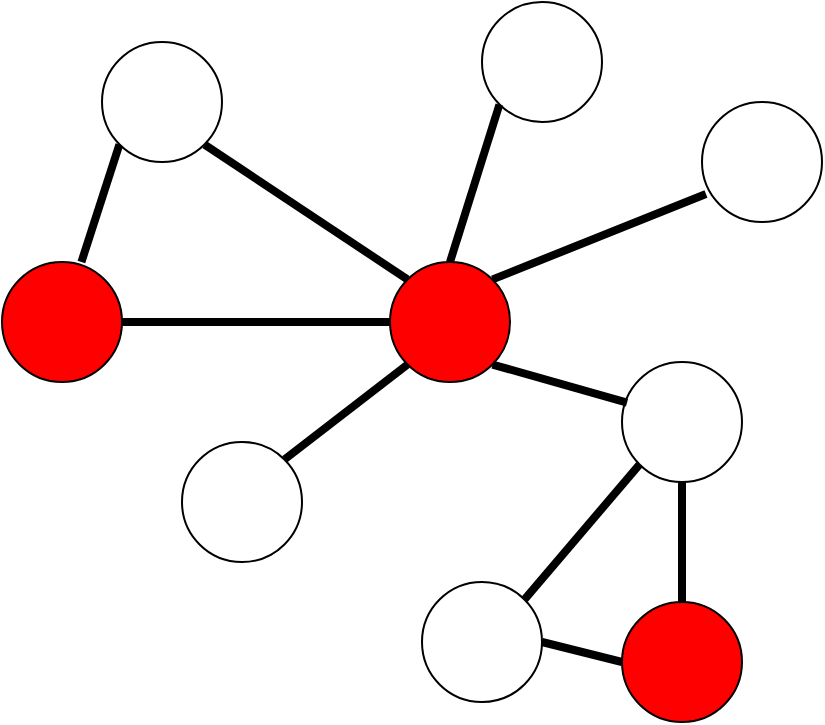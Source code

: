 <mxfile version="26.2.15" pages="3">
  <diagram name="第 1 页" id="RlByKAGP8MKcs0QE_Kdp">
    <mxGraphModel dx="1151" dy="712" grid="0" gridSize="10" guides="1" tooltips="1" connect="1" arrows="1" fold="1" page="1" pageScale="1" pageWidth="827" pageHeight="1169" math="0" shadow="0">
      <root>
        <mxCell id="0" />
        <mxCell id="1" parent="0" />
        <mxCell id="R8jiZ7DCDE4Kby83pJ52-1" value="" style="verticalLabelPosition=bottom;verticalAlign=top;html=1;shape=mxgraph.flowchart.on-page_reference;fillColor=#FF0000;" vertex="1" parent="1">
          <mxGeometry x="354" y="280" width="60" height="60" as="geometry" />
        </mxCell>
        <mxCell id="R8jiZ7DCDE4Kby83pJ52-20" style="rounded=0;orthogonalLoop=1;jettySize=auto;html=1;exitX=0.5;exitY=1;exitDx=0;exitDy=0;exitPerimeter=0;strokeWidth=4;endArrow=none;startFill=0;" edge="1" parent="1" source="R8jiZ7DCDE4Kby83pJ52-2" target="R8jiZ7DCDE4Kby83pJ52-17">
          <mxGeometry relative="1" as="geometry" />
        </mxCell>
        <mxCell id="R8jiZ7DCDE4Kby83pJ52-2" value="" style="verticalLabelPosition=bottom;verticalAlign=top;html=1;shape=mxgraph.flowchart.on-page_reference;" vertex="1" parent="1">
          <mxGeometry x="470" y="330" width="60" height="60" as="geometry" />
        </mxCell>
        <mxCell id="R8jiZ7DCDE4Kby83pJ52-3" value="" style="verticalLabelPosition=bottom;verticalAlign=top;html=1;shape=mxgraph.flowchart.on-page_reference;" vertex="1" parent="1">
          <mxGeometry x="250" y="370" width="60" height="60" as="geometry" />
        </mxCell>
        <mxCell id="R8jiZ7DCDE4Kby83pJ52-4" value="" style="verticalLabelPosition=bottom;verticalAlign=top;html=1;shape=mxgraph.flowchart.on-page_reference;" vertex="1" parent="1">
          <mxGeometry x="400" y="150" width="60" height="60" as="geometry" />
        </mxCell>
        <mxCell id="R8jiZ7DCDE4Kby83pJ52-15" style="rounded=0;orthogonalLoop=1;jettySize=auto;html=1;exitX=0.145;exitY=0.855;exitDx=0;exitDy=0;exitPerimeter=0;endArrow=none;startFill=0;strokeWidth=4;" edge="1" parent="1" source="R8jiZ7DCDE4Kby83pJ52-5" target="R8jiZ7DCDE4Kby83pJ52-7">
          <mxGeometry relative="1" as="geometry" />
        </mxCell>
        <mxCell id="R8jiZ7DCDE4Kby83pJ52-5" value="" style="verticalLabelPosition=bottom;verticalAlign=top;html=1;shape=mxgraph.flowchart.on-page_reference;" vertex="1" parent="1">
          <mxGeometry x="210" y="170" width="60" height="60" as="geometry" />
        </mxCell>
        <mxCell id="R8jiZ7DCDE4Kby83pJ52-7" value="" style="verticalLabelPosition=bottom;verticalAlign=top;html=1;shape=mxgraph.flowchart.on-page_reference;fillColor=#FF0000;" vertex="1" parent="1">
          <mxGeometry x="160" y="280" width="60" height="60" as="geometry" />
        </mxCell>
        <mxCell id="R8jiZ7DCDE4Kby83pJ52-8" value="" style="verticalLabelPosition=bottom;verticalAlign=top;html=1;shape=mxgraph.flowchart.on-page_reference;" vertex="1" parent="1">
          <mxGeometry x="510" y="200" width="60" height="60" as="geometry" />
        </mxCell>
        <mxCell id="R8jiZ7DCDE4Kby83pJ52-9" style="edgeStyle=orthogonalEdgeStyle;rounded=1;orthogonalLoop=1;jettySize=auto;html=1;exitX=1;exitY=0.5;exitDx=0;exitDy=0;exitPerimeter=0;entryX=0;entryY=0.5;entryDx=0;entryDy=0;entryPerimeter=0;endArrow=none;startFill=0;curved=0;strokeWidth=4;" edge="1" parent="1" source="R8jiZ7DCDE4Kby83pJ52-7" target="R8jiZ7DCDE4Kby83pJ52-1">
          <mxGeometry relative="1" as="geometry" />
        </mxCell>
        <mxCell id="R8jiZ7DCDE4Kby83pJ52-10" style="rounded=0;orthogonalLoop=1;jettySize=auto;html=1;exitX=0.855;exitY=0.145;exitDx=0;exitDy=0;exitPerimeter=0;entryX=0.033;entryY=0.767;entryDx=0;entryDy=0;entryPerimeter=0;strokeWidth=4;endArrow=none;startFill=0;" edge="1" parent="1" source="R8jiZ7DCDE4Kby83pJ52-1" target="R8jiZ7DCDE4Kby83pJ52-8">
          <mxGeometry relative="1" as="geometry" />
        </mxCell>
        <mxCell id="R8jiZ7DCDE4Kby83pJ52-11" style="rounded=0;orthogonalLoop=1;jettySize=auto;html=1;exitX=0.145;exitY=0.855;exitDx=0;exitDy=0;exitPerimeter=0;entryX=0.5;entryY=0;entryDx=0;entryDy=0;entryPerimeter=0;strokeWidth=4;endArrow=none;startFill=0;" edge="1" parent="1" source="R8jiZ7DCDE4Kby83pJ52-4" target="R8jiZ7DCDE4Kby83pJ52-1">
          <mxGeometry relative="1" as="geometry" />
        </mxCell>
        <mxCell id="R8jiZ7DCDE4Kby83pJ52-12" style="rounded=0;orthogonalLoop=1;jettySize=auto;html=1;exitX=0.855;exitY=0.145;exitDx=0;exitDy=0;exitPerimeter=0;entryX=0.145;entryY=0.855;entryDx=0;entryDy=0;entryPerimeter=0;strokeWidth=4;endArrow=none;startFill=0;" edge="1" parent="1" source="R8jiZ7DCDE4Kby83pJ52-3" target="R8jiZ7DCDE4Kby83pJ52-1">
          <mxGeometry relative="1" as="geometry" />
        </mxCell>
        <mxCell id="R8jiZ7DCDE4Kby83pJ52-13" style="rounded=0;orthogonalLoop=1;jettySize=auto;html=1;exitX=0.855;exitY=0.855;exitDx=0;exitDy=0;exitPerimeter=0;entryX=0.145;entryY=0.145;entryDx=0;entryDy=0;entryPerimeter=0;endArrow=none;startFill=0;strokeWidth=4;" edge="1" parent="1" source="R8jiZ7DCDE4Kby83pJ52-5" target="R8jiZ7DCDE4Kby83pJ52-1">
          <mxGeometry relative="1" as="geometry" />
        </mxCell>
        <mxCell id="R8jiZ7DCDE4Kby83pJ52-14" style="rounded=0;orthogonalLoop=1;jettySize=auto;html=1;exitX=0.855;exitY=0.855;exitDx=0;exitDy=0;exitPerimeter=0;entryX=0.042;entryY=0.339;entryDx=0;entryDy=0;entryPerimeter=0;endArrow=none;startFill=0;strokeWidth=4;" edge="1" parent="1" source="R8jiZ7DCDE4Kby83pJ52-1" target="R8jiZ7DCDE4Kby83pJ52-2">
          <mxGeometry relative="1" as="geometry" />
        </mxCell>
        <mxCell id="R8jiZ7DCDE4Kby83pJ52-16" value="" style="verticalLabelPosition=bottom;verticalAlign=top;html=1;shape=mxgraph.flowchart.on-page_reference;" vertex="1" parent="1">
          <mxGeometry x="370" y="440" width="60" height="60" as="geometry" />
        </mxCell>
        <mxCell id="R8jiZ7DCDE4Kby83pJ52-17" value="" style="verticalLabelPosition=bottom;verticalAlign=top;html=1;shape=mxgraph.flowchart.on-page_reference;fillColor=#FF0000;" vertex="1" parent="1">
          <mxGeometry x="470" y="450" width="60" height="60" as="geometry" />
        </mxCell>
        <mxCell id="R8jiZ7DCDE4Kby83pJ52-19" style="rounded=0;orthogonalLoop=1;jettySize=auto;html=1;exitX=1;exitY=0.5;exitDx=0;exitDy=0;exitPerimeter=0;entryX=0;entryY=0.5;entryDx=0;entryDy=0;entryPerimeter=0;endArrow=none;startFill=0;strokeWidth=4;" edge="1" parent="1" source="R8jiZ7DCDE4Kby83pJ52-16" target="R8jiZ7DCDE4Kby83pJ52-17">
          <mxGeometry relative="1" as="geometry" />
        </mxCell>
        <mxCell id="R8jiZ7DCDE4Kby83pJ52-21" style="rounded=0;orthogonalLoop=1;jettySize=auto;html=1;exitX=0.145;exitY=0.855;exitDx=0;exitDy=0;exitPerimeter=0;strokeWidth=4;endArrow=none;startFill=0;entryX=0.855;entryY=0.145;entryDx=0;entryDy=0;entryPerimeter=0;" edge="1" parent="1" source="R8jiZ7DCDE4Kby83pJ52-2" target="R8jiZ7DCDE4Kby83pJ52-16">
          <mxGeometry relative="1" as="geometry">
            <mxPoint x="430" y="440" as="targetPoint" />
          </mxGeometry>
        </mxCell>
      </root>
    </mxGraphModel>
  </diagram>
  <diagram id="_FKu4vJQReEDTQMHy0_d" name="第 2 页">
    <mxGraphModel dx="1374" dy="1008" grid="0" gridSize="10" guides="1" tooltips="1" connect="1" arrows="1" fold="1" page="0" pageScale="1" pageWidth="827" pageHeight="1169" math="0" shadow="0">
      <root>
        <mxCell id="0" />
        <mxCell id="1" parent="0" />
        <mxCell id="6bw9pDhxNZ4NDRlC-_Vf-54" value="" style="shape=table;startSize=0;container=1;collapsible=0;childLayout=tableLayout;fillColor=#f8cecc;strokeColor=#000000;" parent="1" vertex="1">
          <mxGeometry x="-138" y="-49" width="50" height="293" as="geometry" />
        </mxCell>
        <mxCell id="6bw9pDhxNZ4NDRlC-_Vf-55" value="" style="shape=tableRow;horizontal=0;startSize=0;swimlaneHead=0;swimlaneBody=0;strokeColor=inherit;top=0;left=0;bottom=0;right=0;collapsible=0;dropTarget=0;fillColor=none;points=[[0,0.5],[1,0.5]];portConstraint=eastwest;" parent="6bw9pDhxNZ4NDRlC-_Vf-54" vertex="1">
          <mxGeometry width="50" height="58" as="geometry" />
        </mxCell>
        <mxCell id="6bw9pDhxNZ4NDRlC-_Vf-56" value="" style="shape=partialRectangle;html=1;whiteSpace=wrap;connectable=0;strokeColor=inherit;overflow=hidden;fillColor=none;top=0;left=0;bottom=0;right=0;pointerEvents=1;" parent="6bw9pDhxNZ4NDRlC-_Vf-55" vertex="1">
          <mxGeometry width="50" height="58" as="geometry">
            <mxRectangle width="50" height="58" as="alternateBounds" />
          </mxGeometry>
        </mxCell>
        <mxCell id="6bw9pDhxNZ4NDRlC-_Vf-57" value="" style="shape=tableRow;horizontal=0;startSize=0;swimlaneHead=0;swimlaneBody=0;strokeColor=inherit;top=0;left=0;bottom=0;right=0;collapsible=0;dropTarget=0;fillColor=none;points=[[0,0.5],[1,0.5]];portConstraint=eastwest;" parent="6bw9pDhxNZ4NDRlC-_Vf-54" vertex="1">
          <mxGeometry y="58" width="50" height="59" as="geometry" />
        </mxCell>
        <mxCell id="6bw9pDhxNZ4NDRlC-_Vf-58" value="" style="shape=partialRectangle;html=1;whiteSpace=wrap;connectable=0;overflow=hidden;top=0;left=0;bottom=0;right=0;pointerEvents=1;" parent="6bw9pDhxNZ4NDRlC-_Vf-57" vertex="1">
          <mxGeometry width="50" height="59" as="geometry">
            <mxRectangle width="50" height="59" as="alternateBounds" />
          </mxGeometry>
        </mxCell>
        <mxCell id="6bw9pDhxNZ4NDRlC-_Vf-59" value="" style="shape=tableRow;horizontal=0;startSize=0;swimlaneHead=0;swimlaneBody=0;strokeColor=inherit;top=0;left=0;bottom=0;right=0;collapsible=0;dropTarget=0;fillColor=none;points=[[0,0.5],[1,0.5]];portConstraint=eastwest;" parent="6bw9pDhxNZ4NDRlC-_Vf-54" vertex="1">
          <mxGeometry y="117" width="50" height="59" as="geometry" />
        </mxCell>
        <mxCell id="6bw9pDhxNZ4NDRlC-_Vf-60" value="" style="shape=partialRectangle;html=1;whiteSpace=wrap;connectable=0;strokeColor=inherit;overflow=hidden;fillColor=none;top=0;left=0;bottom=0;right=0;pointerEvents=1;" parent="6bw9pDhxNZ4NDRlC-_Vf-59" vertex="1">
          <mxGeometry width="50" height="59" as="geometry">
            <mxRectangle width="50" height="59" as="alternateBounds" />
          </mxGeometry>
        </mxCell>
        <mxCell id="6bw9pDhxNZ4NDRlC-_Vf-61" value="" style="shape=tableRow;horizontal=0;startSize=0;swimlaneHead=0;swimlaneBody=0;strokeColor=inherit;top=0;left=0;bottom=0;right=0;collapsible=0;dropTarget=0;fillColor=none;points=[[0,0.5],[1,0.5]];portConstraint=eastwest;" parent="6bw9pDhxNZ4NDRlC-_Vf-54" vertex="1">
          <mxGeometry y="176" width="50" height="59" as="geometry" />
        </mxCell>
        <mxCell id="6bw9pDhxNZ4NDRlC-_Vf-62" value="" style="shape=partialRectangle;html=1;whiteSpace=wrap;connectable=0;strokeColor=inherit;overflow=hidden;fillColor=none;top=0;left=0;bottom=0;right=0;pointerEvents=1;" parent="6bw9pDhxNZ4NDRlC-_Vf-61" vertex="1">
          <mxGeometry width="50" height="59" as="geometry">
            <mxRectangle width="50" height="59" as="alternateBounds" />
          </mxGeometry>
        </mxCell>
        <mxCell id="6bw9pDhxNZ4NDRlC-_Vf-63" style="shape=tableRow;horizontal=0;startSize=0;swimlaneHead=0;swimlaneBody=0;strokeColor=inherit;top=0;left=0;bottom=0;right=0;collapsible=0;dropTarget=0;fillColor=none;points=[[0,0.5],[1,0.5]];portConstraint=eastwest;" parent="6bw9pDhxNZ4NDRlC-_Vf-54" vertex="1">
          <mxGeometry y="235" width="50" height="58" as="geometry" />
        </mxCell>
        <mxCell id="6bw9pDhxNZ4NDRlC-_Vf-64" style="shape=partialRectangle;html=1;whiteSpace=wrap;connectable=0;strokeColor=inherit;overflow=hidden;fillColor=none;top=0;left=0;bottom=0;right=0;pointerEvents=1;" parent="6bw9pDhxNZ4NDRlC-_Vf-63" vertex="1">
          <mxGeometry width="50" height="58" as="geometry">
            <mxRectangle width="50" height="58" as="alternateBounds" />
          </mxGeometry>
        </mxCell>
        <mxCell id="6bw9pDhxNZ4NDRlC-_Vf-12" value="" style="shape=table;startSize=0;container=1;collapsible=0;childLayout=tableLayout;labelBorderColor=default;" parent="1" vertex="1">
          <mxGeometry x="44" y="-231" width="50" height="650" as="geometry" />
        </mxCell>
        <mxCell id="6bw9pDhxNZ4NDRlC-_Vf-13" value="" style="shape=tableRow;horizontal=0;startSize=0;swimlaneHead=0;swimlaneBody=0;strokeColor=inherit;top=0;left=0;bottom=0;right=0;collapsible=0;dropTarget=0;fillColor=none;points=[[0,0.5],[1,0.5]];portConstraint=eastwest;labelBackgroundColor=#CB9475;" parent="6bw9pDhxNZ4NDRlC-_Vf-12" vertex="1">
          <mxGeometry width="50" height="59" as="geometry" />
        </mxCell>
        <mxCell id="6bw9pDhxNZ4NDRlC-_Vf-14" value="" style="shape=partialRectangle;html=1;whiteSpace=wrap;connectable=0;strokeColor=#b85450;overflow=hidden;fillColor=#f8cecc;top=0;left=0;bottom=0;right=0;pointerEvents=1;labelBackgroundColor=default;textShadow=0;labelBorderColor=none;" parent="6bw9pDhxNZ4NDRlC-_Vf-13" vertex="1">
          <mxGeometry width="50" height="59" as="geometry">
            <mxRectangle width="50" height="59" as="alternateBounds" />
          </mxGeometry>
        </mxCell>
        <mxCell id="6bw9pDhxNZ4NDRlC-_Vf-15" value="" style="shape=tableRow;horizontal=0;startSize=0;swimlaneHead=0;swimlaneBody=0;strokeColor=inherit;top=0;left=0;bottom=0;right=0;collapsible=0;dropTarget=0;fillColor=none;points=[[0,0.5],[1,0.5]];portConstraint=eastwest;" parent="6bw9pDhxNZ4NDRlC-_Vf-12" vertex="1">
          <mxGeometry y="59" width="50" height="60" as="geometry" />
        </mxCell>
        <mxCell id="6bw9pDhxNZ4NDRlC-_Vf-16" value="" style="shape=partialRectangle;html=1;whiteSpace=wrap;connectable=0;strokeColor=inherit;overflow=hidden;fillColor=none;top=0;left=0;bottom=0;right=0;pointerEvents=1;" parent="6bw9pDhxNZ4NDRlC-_Vf-15" vertex="1">
          <mxGeometry width="50" height="60" as="geometry">
            <mxRectangle width="50" height="60" as="alternateBounds" />
          </mxGeometry>
        </mxCell>
        <mxCell id="6bw9pDhxNZ4NDRlC-_Vf-17" value="" style="shape=tableRow;horizontal=0;startSize=0;swimlaneHead=0;swimlaneBody=0;strokeColor=inherit;top=0;left=0;bottom=0;right=0;collapsible=0;dropTarget=0;fillColor=none;points=[[0,0.5],[1,0.5]];portConstraint=eastwest;" parent="6bw9pDhxNZ4NDRlC-_Vf-12" vertex="1">
          <mxGeometry y="119" width="50" height="58" as="geometry" />
        </mxCell>
        <mxCell id="6bw9pDhxNZ4NDRlC-_Vf-18" value="" style="shape=partialRectangle;html=1;whiteSpace=wrap;connectable=0;strokeColor=#b85450;overflow=hidden;fillColor=#f8cecc;top=0;left=0;bottom=0;right=0;pointerEvents=1;" parent="6bw9pDhxNZ4NDRlC-_Vf-17" vertex="1">
          <mxGeometry width="50" height="58" as="geometry">
            <mxRectangle width="50" height="58" as="alternateBounds" />
          </mxGeometry>
        </mxCell>
        <mxCell id="6bw9pDhxNZ4NDRlC-_Vf-19" value="" style="shape=tableRow;horizontal=0;startSize=0;swimlaneHead=0;swimlaneBody=0;strokeColor=inherit;top=0;left=0;bottom=0;right=0;collapsible=0;dropTarget=0;fillColor=none;points=[[0,0.5],[1,0.5]];portConstraint=eastwest;" parent="6bw9pDhxNZ4NDRlC-_Vf-12" vertex="1">
          <mxGeometry y="177" width="50" height="60" as="geometry" />
        </mxCell>
        <mxCell id="6bw9pDhxNZ4NDRlC-_Vf-20" value="" style="shape=partialRectangle;html=1;whiteSpace=wrap;connectable=0;strokeColor=#b85450;overflow=hidden;fillColor=#f8cecc;top=0;left=0;bottom=0;right=0;pointerEvents=1;" parent="6bw9pDhxNZ4NDRlC-_Vf-19" vertex="1">
          <mxGeometry width="50" height="60" as="geometry">
            <mxRectangle width="50" height="60" as="alternateBounds" />
          </mxGeometry>
        </mxCell>
        <mxCell id="6bw9pDhxNZ4NDRlC-_Vf-21" value="" style="shape=tableRow;horizontal=0;startSize=0;swimlaneHead=0;swimlaneBody=0;strokeColor=inherit;top=0;left=0;bottom=0;right=0;collapsible=0;dropTarget=0;fillColor=none;points=[[0,0.5],[1,0.5]];portConstraint=eastwest;" parent="6bw9pDhxNZ4NDRlC-_Vf-12" vertex="1">
          <mxGeometry y="237" width="50" height="59" as="geometry" />
        </mxCell>
        <mxCell id="6bw9pDhxNZ4NDRlC-_Vf-22" value="" style="shape=partialRectangle;html=1;whiteSpace=wrap;connectable=0;strokeColor=inherit;overflow=hidden;fillColor=none;top=0;left=0;bottom=0;right=0;pointerEvents=1;" parent="6bw9pDhxNZ4NDRlC-_Vf-21" vertex="1">
          <mxGeometry width="50" height="59" as="geometry">
            <mxRectangle width="50" height="59" as="alternateBounds" />
          </mxGeometry>
        </mxCell>
        <mxCell id="6bw9pDhxNZ4NDRlC-_Vf-23" style="shape=tableRow;horizontal=0;startSize=0;swimlaneHead=0;swimlaneBody=0;strokeColor=inherit;top=0;left=0;bottom=0;right=0;collapsible=0;dropTarget=0;fillColor=none;points=[[0,0.5],[1,0.5]];portConstraint=eastwest;" parent="6bw9pDhxNZ4NDRlC-_Vf-12" vertex="1">
          <mxGeometry y="296" width="50" height="59" as="geometry" />
        </mxCell>
        <mxCell id="6bw9pDhxNZ4NDRlC-_Vf-24" style="shape=partialRectangle;html=1;whiteSpace=wrap;connectable=0;strokeColor=#b85450;overflow=hidden;fillColor=#f8cecc;top=0;left=0;bottom=0;right=0;pointerEvents=1;" parent="6bw9pDhxNZ4NDRlC-_Vf-23" vertex="1">
          <mxGeometry width="50" height="59" as="geometry">
            <mxRectangle width="50" height="59" as="alternateBounds" />
          </mxGeometry>
        </mxCell>
        <mxCell id="6bw9pDhxNZ4NDRlC-_Vf-25" style="shape=tableRow;horizontal=0;startSize=0;swimlaneHead=0;swimlaneBody=0;strokeColor=inherit;top=0;left=0;bottom=0;right=0;collapsible=0;dropTarget=0;fillColor=none;points=[[0,0.5],[1,0.5]];portConstraint=eastwest;" parent="6bw9pDhxNZ4NDRlC-_Vf-12" vertex="1">
          <mxGeometry y="355" width="50" height="59" as="geometry" />
        </mxCell>
        <mxCell id="6bw9pDhxNZ4NDRlC-_Vf-26" style="shape=partialRectangle;html=1;whiteSpace=wrap;connectable=0;strokeColor=#b85450;overflow=hidden;fillColor=#f8cecc;top=0;left=0;bottom=0;right=0;pointerEvents=1;" parent="6bw9pDhxNZ4NDRlC-_Vf-25" vertex="1">
          <mxGeometry width="50" height="59" as="geometry">
            <mxRectangle width="50" height="59" as="alternateBounds" />
          </mxGeometry>
        </mxCell>
        <mxCell id="6bw9pDhxNZ4NDRlC-_Vf-27" style="shape=tableRow;horizontal=0;startSize=0;swimlaneHead=0;swimlaneBody=0;strokeColor=inherit;top=0;left=0;bottom=0;right=0;collapsible=0;dropTarget=0;fillColor=none;points=[[0,0.5],[1,0.5]];portConstraint=eastwest;" parent="6bw9pDhxNZ4NDRlC-_Vf-12" vertex="1">
          <mxGeometry y="414" width="50" height="59" as="geometry" />
        </mxCell>
        <mxCell id="6bw9pDhxNZ4NDRlC-_Vf-28" style="shape=partialRectangle;html=1;whiteSpace=wrap;connectable=0;strokeColor=inherit;overflow=hidden;fillColor=none;top=0;left=0;bottom=0;right=0;pointerEvents=1;" parent="6bw9pDhxNZ4NDRlC-_Vf-27" vertex="1">
          <mxGeometry width="50" height="59" as="geometry">
            <mxRectangle width="50" height="59" as="alternateBounds" />
          </mxGeometry>
        </mxCell>
        <mxCell id="6bw9pDhxNZ4NDRlC-_Vf-29" style="shape=tableRow;horizontal=0;startSize=0;swimlaneHead=0;swimlaneBody=0;strokeColor=inherit;top=0;left=0;bottom=0;right=0;collapsible=0;dropTarget=0;fillColor=none;points=[[0,0.5],[1,0.5]];portConstraint=eastwest;" parent="6bw9pDhxNZ4NDRlC-_Vf-12" vertex="1">
          <mxGeometry y="473" width="50" height="59" as="geometry" />
        </mxCell>
        <mxCell id="6bw9pDhxNZ4NDRlC-_Vf-30" style="shape=partialRectangle;html=1;whiteSpace=wrap;connectable=0;strokeColor=#b85450;overflow=hidden;fillColor=#f8cecc;top=0;left=0;bottom=0;right=0;pointerEvents=1;" parent="6bw9pDhxNZ4NDRlC-_Vf-29" vertex="1">
          <mxGeometry width="50" height="59" as="geometry">
            <mxRectangle width="50" height="59" as="alternateBounds" />
          </mxGeometry>
        </mxCell>
        <mxCell id="6bw9pDhxNZ4NDRlC-_Vf-31" style="shape=tableRow;horizontal=0;startSize=0;swimlaneHead=0;swimlaneBody=0;strokeColor=inherit;top=0;left=0;bottom=0;right=0;collapsible=0;dropTarget=0;fillColor=none;points=[[0,0.5],[1,0.5]];portConstraint=eastwest;" parent="6bw9pDhxNZ4NDRlC-_Vf-12" vertex="1">
          <mxGeometry y="532" width="50" height="59" as="geometry" />
        </mxCell>
        <mxCell id="6bw9pDhxNZ4NDRlC-_Vf-32" style="shape=partialRectangle;html=1;whiteSpace=wrap;connectable=0;strokeColor=inherit;overflow=hidden;fillColor=none;top=0;left=0;bottom=0;right=0;pointerEvents=1;" parent="6bw9pDhxNZ4NDRlC-_Vf-31" vertex="1">
          <mxGeometry width="50" height="59" as="geometry">
            <mxRectangle width="50" height="59" as="alternateBounds" />
          </mxGeometry>
        </mxCell>
        <mxCell id="6bw9pDhxNZ4NDRlC-_Vf-33" style="shape=tableRow;horizontal=0;startSize=0;swimlaneHead=0;swimlaneBody=0;strokeColor=inherit;top=0;left=0;bottom=0;right=0;collapsible=0;dropTarget=0;fillColor=none;points=[[0,0.5],[1,0.5]];portConstraint=eastwest;" parent="6bw9pDhxNZ4NDRlC-_Vf-12" vertex="1">
          <mxGeometry y="591" width="50" height="59" as="geometry" />
        </mxCell>
        <mxCell id="6bw9pDhxNZ4NDRlC-_Vf-34" style="shape=partialRectangle;html=1;whiteSpace=wrap;connectable=0;strokeColor=#b85450;overflow=hidden;fillColor=#f8cecc;top=0;left=0;bottom=0;right=0;pointerEvents=1;" parent="6bw9pDhxNZ4NDRlC-_Vf-33" vertex="1">
          <mxGeometry width="50" height="59" as="geometry">
            <mxRectangle width="50" height="59" as="alternateBounds" />
          </mxGeometry>
        </mxCell>
        <mxCell id="6bw9pDhxNZ4NDRlC-_Vf-67" value="" style="edgeStyle=none;orthogonalLoop=1;jettySize=auto;html=1;shape=flexArrow;rounded=1;startSize=8;endSize=8;fontSize=12;curved=1;" parent="1" edge="1">
          <mxGeometry width="140" relative="1" as="geometry">
            <mxPoint x="-83" y="97" as="sourcePoint" />
            <mxPoint x="41" y="97" as="targetPoint" />
            <Array as="points" />
          </mxGeometry>
        </mxCell>
        <mxCell id="6bw9pDhxNZ4NDRlC-_Vf-69" value="" style="shape=table;startSize=0;container=1;collapsible=0;childLayout=tableLayout;" parent="1" vertex="1">
          <mxGeometry x="125" y="-231" width="100" height="650" as="geometry" />
        </mxCell>
        <mxCell id="6bw9pDhxNZ4NDRlC-_Vf-70" value="" style="shape=tableRow;horizontal=0;startSize=0;swimlaneHead=0;swimlaneBody=0;strokeColor=inherit;top=0;left=0;bottom=0;right=0;collapsible=0;dropTarget=0;fillColor=none;points=[[0,0.5],[1,0.5]];portConstraint=eastwest;" parent="6bw9pDhxNZ4NDRlC-_Vf-69" vertex="1">
          <mxGeometry width="100" height="59" as="geometry" />
        </mxCell>
        <mxCell id="6bw9pDhxNZ4NDRlC-_Vf-71" value="" style="shape=partialRectangle;html=1;whiteSpace=wrap;connectable=0;strokeColor=#b85450;overflow=hidden;fillColor=#f8cecc;top=0;left=0;bottom=0;right=0;pointerEvents=1;" parent="6bw9pDhxNZ4NDRlC-_Vf-70" vertex="1">
          <mxGeometry width="50" height="59" as="geometry">
            <mxRectangle width="50" height="59" as="alternateBounds" />
          </mxGeometry>
        </mxCell>
        <mxCell id="6bw9pDhxNZ4NDRlC-_Vf-72" value="" style="shape=partialRectangle;html=1;whiteSpace=wrap;connectable=0;strokeColor=inherit;overflow=hidden;fillColor=none;top=0;left=0;bottom=0;right=0;pointerEvents=1;" parent="6bw9pDhxNZ4NDRlC-_Vf-70" vertex="1">
          <mxGeometry x="50" width="50" height="59" as="geometry">
            <mxRectangle width="50" height="59" as="alternateBounds" />
          </mxGeometry>
        </mxCell>
        <mxCell id="6bw9pDhxNZ4NDRlC-_Vf-73" value="" style="shape=tableRow;horizontal=0;startSize=0;swimlaneHead=0;swimlaneBody=0;strokeColor=inherit;top=0;left=0;bottom=0;right=0;collapsible=0;dropTarget=0;fillColor=none;points=[[0,0.5],[1,0.5]];portConstraint=eastwest;" parent="6bw9pDhxNZ4NDRlC-_Vf-69" vertex="1">
          <mxGeometry y="59" width="100" height="59" as="geometry" />
        </mxCell>
        <mxCell id="6bw9pDhxNZ4NDRlC-_Vf-74" value="" style="shape=partialRectangle;html=1;whiteSpace=wrap;connectable=0;strokeColor=inherit;overflow=hidden;fillColor=none;top=0;left=0;bottom=0;right=0;pointerEvents=1;" parent="6bw9pDhxNZ4NDRlC-_Vf-73" vertex="1">
          <mxGeometry width="50" height="59" as="geometry">
            <mxRectangle width="50" height="59" as="alternateBounds" />
          </mxGeometry>
        </mxCell>
        <mxCell id="6bw9pDhxNZ4NDRlC-_Vf-75" value="" style="shape=partialRectangle;html=1;whiteSpace=wrap;connectable=0;strokeColor=#000000;overflow=hidden;fillColor=#f8cecc;top=0;left=0;bottom=0;right=0;pointerEvents=1;" parent="6bw9pDhxNZ4NDRlC-_Vf-73" vertex="1">
          <mxGeometry x="50" width="50" height="59" as="geometry">
            <mxRectangle width="50" height="59" as="alternateBounds" />
          </mxGeometry>
        </mxCell>
        <mxCell id="6bw9pDhxNZ4NDRlC-_Vf-76" value="" style="shape=tableRow;horizontal=0;startSize=0;swimlaneHead=0;swimlaneBody=0;strokeColor=inherit;top=0;left=0;bottom=0;right=0;collapsible=0;dropTarget=0;fillColor=none;points=[[0,0.5],[1,0.5]];portConstraint=eastwest;" parent="6bw9pDhxNZ4NDRlC-_Vf-69" vertex="1">
          <mxGeometry y="118" width="100" height="59" as="geometry" />
        </mxCell>
        <mxCell id="6bw9pDhxNZ4NDRlC-_Vf-77" value="" style="shape=partialRectangle;html=1;whiteSpace=wrap;connectable=0;strokeColor=inherit;overflow=hidden;fillColor=none;top=0;left=0;bottom=0;right=0;pointerEvents=1;" parent="6bw9pDhxNZ4NDRlC-_Vf-76" vertex="1">
          <mxGeometry width="50" height="59" as="geometry">
            <mxRectangle width="50" height="59" as="alternateBounds" />
          </mxGeometry>
        </mxCell>
        <mxCell id="6bw9pDhxNZ4NDRlC-_Vf-78" value="" style="shape=partialRectangle;html=1;whiteSpace=wrap;connectable=0;strokeColor=#b85450;overflow=hidden;fillColor=#f8cecc;top=0;left=0;bottom=0;right=0;pointerEvents=1;" parent="6bw9pDhxNZ4NDRlC-_Vf-76" vertex="1">
          <mxGeometry x="50" width="50" height="59" as="geometry">
            <mxRectangle width="50" height="59" as="alternateBounds" />
          </mxGeometry>
        </mxCell>
        <mxCell id="6bw9pDhxNZ4NDRlC-_Vf-79" value="" style="shape=tableRow;horizontal=0;startSize=0;swimlaneHead=0;swimlaneBody=0;strokeColor=inherit;top=0;left=0;bottom=0;right=0;collapsible=0;dropTarget=0;fillColor=none;points=[[0,0.5],[1,0.5]];portConstraint=eastwest;" parent="6bw9pDhxNZ4NDRlC-_Vf-69" vertex="1">
          <mxGeometry y="177" width="100" height="59" as="geometry" />
        </mxCell>
        <mxCell id="6bw9pDhxNZ4NDRlC-_Vf-80" value="" style="shape=partialRectangle;html=1;whiteSpace=wrap;connectable=0;strokeColor=#b85450;overflow=hidden;fillColor=#f8cecc;top=0;left=0;bottom=0;right=0;pointerEvents=1;" parent="6bw9pDhxNZ4NDRlC-_Vf-79" vertex="1">
          <mxGeometry width="50" height="59" as="geometry">
            <mxRectangle width="50" height="59" as="alternateBounds" />
          </mxGeometry>
        </mxCell>
        <mxCell id="6bw9pDhxNZ4NDRlC-_Vf-81" value="" style="shape=partialRectangle;html=1;whiteSpace=wrap;connectable=0;strokeColor=inherit;overflow=hidden;fillColor=none;top=0;left=0;bottom=0;right=0;pointerEvents=1;" parent="6bw9pDhxNZ4NDRlC-_Vf-79" vertex="1">
          <mxGeometry x="50" width="50" height="59" as="geometry">
            <mxRectangle width="50" height="59" as="alternateBounds" />
          </mxGeometry>
        </mxCell>
        <mxCell id="6bw9pDhxNZ4NDRlC-_Vf-82" value="" style="shape=tableRow;horizontal=0;startSize=0;swimlaneHead=0;swimlaneBody=0;strokeColor=inherit;top=0;left=0;bottom=0;right=0;collapsible=0;dropTarget=0;fillColor=none;points=[[0,0.5],[1,0.5]];portConstraint=eastwest;" parent="6bw9pDhxNZ4NDRlC-_Vf-69" vertex="1">
          <mxGeometry y="236" width="100" height="59" as="geometry" />
        </mxCell>
        <mxCell id="6bw9pDhxNZ4NDRlC-_Vf-83" value="" style="shape=partialRectangle;html=1;whiteSpace=wrap;connectable=0;strokeColor=#b85450;overflow=hidden;fillColor=#f8cecc;top=0;left=0;bottom=0;right=0;pointerEvents=1;" parent="6bw9pDhxNZ4NDRlC-_Vf-82" vertex="1">
          <mxGeometry width="50" height="59" as="geometry">
            <mxRectangle width="50" height="59" as="alternateBounds" />
          </mxGeometry>
        </mxCell>
        <mxCell id="6bw9pDhxNZ4NDRlC-_Vf-84" value="" style="shape=partialRectangle;html=1;whiteSpace=wrap;connectable=0;strokeColor=#b85450;overflow=hidden;fillColor=#f8cecc;top=0;left=0;bottom=0;right=0;pointerEvents=1;" parent="6bw9pDhxNZ4NDRlC-_Vf-82" vertex="1">
          <mxGeometry x="50" width="50" height="59" as="geometry">
            <mxRectangle width="50" height="59" as="alternateBounds" />
          </mxGeometry>
        </mxCell>
        <mxCell id="6bw9pDhxNZ4NDRlC-_Vf-85" value="" style="shape=tableRow;horizontal=0;startSize=0;swimlaneHead=0;swimlaneBody=0;strokeColor=inherit;top=0;left=0;bottom=0;right=0;collapsible=0;dropTarget=0;fillColor=none;points=[[0,0.5],[1,0.5]];portConstraint=eastwest;" parent="6bw9pDhxNZ4NDRlC-_Vf-69" vertex="1">
          <mxGeometry y="295" width="100" height="60" as="geometry" />
        </mxCell>
        <mxCell id="6bw9pDhxNZ4NDRlC-_Vf-86" value="" style="shape=partialRectangle;html=1;whiteSpace=wrap;connectable=0;strokeColor=inherit;overflow=hidden;fillColor=none;top=0;left=0;bottom=0;right=0;pointerEvents=1;" parent="6bw9pDhxNZ4NDRlC-_Vf-85" vertex="1">
          <mxGeometry width="50" height="60" as="geometry">
            <mxRectangle width="50" height="60" as="alternateBounds" />
          </mxGeometry>
        </mxCell>
        <mxCell id="6bw9pDhxNZ4NDRlC-_Vf-87" value="" style="shape=partialRectangle;html=1;whiteSpace=wrap;connectable=0;strokeColor=#b85450;overflow=hidden;fillColor=#f8cecc;top=0;left=0;bottom=0;right=0;pointerEvents=1;" parent="6bw9pDhxNZ4NDRlC-_Vf-85" vertex="1">
          <mxGeometry x="50" width="50" height="60" as="geometry">
            <mxRectangle width="50" height="60" as="alternateBounds" />
          </mxGeometry>
        </mxCell>
        <mxCell id="6bw9pDhxNZ4NDRlC-_Vf-88" value="" style="shape=tableRow;horizontal=0;startSize=0;swimlaneHead=0;swimlaneBody=0;strokeColor=inherit;top=0;left=0;bottom=0;right=0;collapsible=0;dropTarget=0;fillColor=none;points=[[0,0.5],[1,0.5]];portConstraint=eastwest;" parent="6bw9pDhxNZ4NDRlC-_Vf-69" vertex="1">
          <mxGeometry y="355" width="100" height="59" as="geometry" />
        </mxCell>
        <mxCell id="6bw9pDhxNZ4NDRlC-_Vf-89" value="" style="shape=partialRectangle;html=1;whiteSpace=wrap;connectable=0;strokeColor=#b85450;overflow=hidden;fillColor=#f8cecc;top=0;left=0;bottom=0;right=0;pointerEvents=1;" parent="6bw9pDhxNZ4NDRlC-_Vf-88" vertex="1">
          <mxGeometry width="50" height="59" as="geometry">
            <mxRectangle width="50" height="59" as="alternateBounds" />
          </mxGeometry>
        </mxCell>
        <mxCell id="6bw9pDhxNZ4NDRlC-_Vf-90" value="" style="shape=partialRectangle;html=1;whiteSpace=wrap;connectable=0;strokeColor=inherit;overflow=hidden;fillColor=none;top=0;left=0;bottom=0;right=0;pointerEvents=1;" parent="6bw9pDhxNZ4NDRlC-_Vf-88" vertex="1">
          <mxGeometry x="50" width="50" height="59" as="geometry">
            <mxRectangle width="50" height="59" as="alternateBounds" />
          </mxGeometry>
        </mxCell>
        <mxCell id="6bw9pDhxNZ4NDRlC-_Vf-91" value="" style="shape=tableRow;horizontal=0;startSize=0;swimlaneHead=0;swimlaneBody=0;strokeColor=inherit;top=0;left=0;bottom=0;right=0;collapsible=0;dropTarget=0;fillColor=none;points=[[0,0.5],[1,0.5]];portConstraint=eastwest;" parent="6bw9pDhxNZ4NDRlC-_Vf-69" vertex="1">
          <mxGeometry y="414" width="100" height="59" as="geometry" />
        </mxCell>
        <mxCell id="6bw9pDhxNZ4NDRlC-_Vf-92" value="" style="shape=partialRectangle;html=1;whiteSpace=wrap;connectable=0;strokeColor=#b85450;overflow=hidden;fillColor=#f8cecc;top=0;left=0;bottom=0;right=0;pointerEvents=1;" parent="6bw9pDhxNZ4NDRlC-_Vf-91" vertex="1">
          <mxGeometry width="50" height="59" as="geometry">
            <mxRectangle width="50" height="59" as="alternateBounds" />
          </mxGeometry>
        </mxCell>
        <mxCell id="6bw9pDhxNZ4NDRlC-_Vf-93" value="" style="shape=partialRectangle;html=1;whiteSpace=wrap;connectable=0;strokeColor=#b85450;overflow=hidden;fillColor=#f8cecc;top=0;left=0;bottom=0;right=0;pointerEvents=1;" parent="6bw9pDhxNZ4NDRlC-_Vf-91" vertex="1">
          <mxGeometry x="50" width="50" height="59" as="geometry">
            <mxRectangle width="50" height="59" as="alternateBounds" />
          </mxGeometry>
        </mxCell>
        <mxCell id="6bw9pDhxNZ4NDRlC-_Vf-94" value="" style="shape=tableRow;horizontal=0;startSize=0;swimlaneHead=0;swimlaneBody=0;strokeColor=inherit;top=0;left=0;bottom=0;right=0;collapsible=0;dropTarget=0;fillColor=none;points=[[0,0.5],[1,0.5]];portConstraint=eastwest;" parent="6bw9pDhxNZ4NDRlC-_Vf-69" vertex="1">
          <mxGeometry y="473" width="100" height="59" as="geometry" />
        </mxCell>
        <mxCell id="6bw9pDhxNZ4NDRlC-_Vf-95" value="" style="shape=partialRectangle;html=1;whiteSpace=wrap;connectable=0;strokeColor=inherit;overflow=hidden;fillColor=none;top=0;left=0;bottom=0;right=0;pointerEvents=1;" parent="6bw9pDhxNZ4NDRlC-_Vf-94" vertex="1">
          <mxGeometry width="50" height="59" as="geometry">
            <mxRectangle width="50" height="59" as="alternateBounds" />
          </mxGeometry>
        </mxCell>
        <mxCell id="6bw9pDhxNZ4NDRlC-_Vf-96" value="" style="shape=partialRectangle;html=1;whiteSpace=wrap;connectable=0;strokeColor=#b85450;overflow=hidden;fillColor=#f8cecc;top=0;left=0;bottom=0;right=0;pointerEvents=1;" parent="6bw9pDhxNZ4NDRlC-_Vf-94" vertex="1">
          <mxGeometry x="50" width="50" height="59" as="geometry">
            <mxRectangle width="50" height="59" as="alternateBounds" />
          </mxGeometry>
        </mxCell>
        <mxCell id="6bw9pDhxNZ4NDRlC-_Vf-97" value="" style="shape=tableRow;horizontal=0;startSize=0;swimlaneHead=0;swimlaneBody=0;strokeColor=inherit;top=0;left=0;bottom=0;right=0;collapsible=0;dropTarget=0;fillColor=none;points=[[0,0.5],[1,0.5]];portConstraint=eastwest;" parent="6bw9pDhxNZ4NDRlC-_Vf-69" vertex="1">
          <mxGeometry y="532" width="100" height="59" as="geometry" />
        </mxCell>
        <mxCell id="6bw9pDhxNZ4NDRlC-_Vf-98" value="" style="shape=partialRectangle;html=1;whiteSpace=wrap;connectable=0;strokeColor=inherit;overflow=hidden;fillColor=none;top=0;left=0;bottom=0;right=0;pointerEvents=1;" parent="6bw9pDhxNZ4NDRlC-_Vf-97" vertex="1">
          <mxGeometry width="50" height="59" as="geometry">
            <mxRectangle width="50" height="59" as="alternateBounds" />
          </mxGeometry>
        </mxCell>
        <mxCell id="6bw9pDhxNZ4NDRlC-_Vf-99" value="" style="shape=partialRectangle;html=1;whiteSpace=wrap;connectable=0;strokeColor=inherit;overflow=hidden;fillColor=none;top=0;left=0;bottom=0;right=0;pointerEvents=1;" parent="6bw9pDhxNZ4NDRlC-_Vf-97" vertex="1">
          <mxGeometry x="50" width="50" height="59" as="geometry">
            <mxRectangle width="50" height="59" as="alternateBounds" />
          </mxGeometry>
        </mxCell>
        <mxCell id="6bw9pDhxNZ4NDRlC-_Vf-100" value="" style="shape=tableRow;horizontal=0;startSize=0;swimlaneHead=0;swimlaneBody=0;strokeColor=inherit;top=0;left=0;bottom=0;right=0;collapsible=0;dropTarget=0;fillColor=none;points=[[0,0.5],[1,0.5]];portConstraint=eastwest;" parent="6bw9pDhxNZ4NDRlC-_Vf-69" vertex="1">
          <mxGeometry y="591" width="100" height="59" as="geometry" />
        </mxCell>
        <mxCell id="6bw9pDhxNZ4NDRlC-_Vf-101" value="" style="shape=partialRectangle;html=1;whiteSpace=wrap;connectable=0;strokeColor=#b85450;overflow=hidden;fillColor=#f8cecc;top=0;left=0;bottom=0;right=0;pointerEvents=1;" parent="6bw9pDhxNZ4NDRlC-_Vf-100" vertex="1">
          <mxGeometry width="50" height="59" as="geometry">
            <mxRectangle width="50" height="59" as="alternateBounds" />
          </mxGeometry>
        </mxCell>
        <mxCell id="6bw9pDhxNZ4NDRlC-_Vf-102" value="" style="shape=partialRectangle;html=1;whiteSpace=wrap;connectable=0;strokeColor=inherit;overflow=hidden;fillColor=none;top=0;left=0;bottom=0;right=0;pointerEvents=1;" parent="6bw9pDhxNZ4NDRlC-_Vf-100" vertex="1">
          <mxGeometry x="50" width="50" height="59" as="geometry">
            <mxRectangle width="50" height="59" as="alternateBounds" />
          </mxGeometry>
        </mxCell>
        <mxCell id="6bw9pDhxNZ4NDRlC-_Vf-106" value="" style="edgeStyle=none;orthogonalLoop=1;jettySize=auto;html=1;shape=flexArrow;rounded=1;startSize=8;endSize=8;fontSize=12;curved=1;" parent="1" edge="1">
          <mxGeometry width="140" relative="1" as="geometry">
            <mxPoint x="234" y="93.5" as="sourcePoint" />
            <mxPoint x="374" y="93.5" as="targetPoint" />
            <Array as="points" />
          </mxGeometry>
        </mxCell>
        <mxCell id="8zCZ0T2Cg7yPwq4z_xhd-1" style="edgeStyle=orthogonalEdgeStyle;rounded=0;orthogonalLoop=1;jettySize=auto;html=1;fontSize=12;startSize=8;endSize=8;elbow=vertical;entryX=0.56;entryY=1;entryDx=0;entryDy=0;entryPerimeter=0;" parent="1" target="6bw9pDhxNZ4NDRlC-_Vf-63" edge="1">
          <mxGeometry relative="1" as="geometry">
            <mxPoint x="456" y="502" as="targetPoint" />
            <mxPoint x="464" y="128.002" as="sourcePoint" />
            <Array as="points">
              <mxPoint x="465" y="128" />
              <mxPoint x="465" y="481" />
              <mxPoint x="-110" y="481" />
            </Array>
          </mxGeometry>
        </mxCell>
        <mxCell id="Zrtbg2O2g32vVYBfQ5t2-1" value="" style="rounded=0;whiteSpace=wrap;html=1;" parent="1" vertex="1">
          <mxGeometry x="398" y="54" width="123" height="74" as="geometry" />
        </mxCell>
      </root>
    </mxGraphModel>
  </diagram>
  <diagram id="J-r_CpbLqWlN1y0CwIUh" name="第 3 页">
    <mxGraphModel dx="1377" dy="608" grid="0" gridSize="10" guides="1" tooltips="1" connect="1" arrows="1" fold="1" page="0" pageScale="1" pageWidth="827" pageHeight="1169" math="0" shadow="0">
      <root>
        <mxCell id="0" />
        <mxCell id="1" parent="0" />
        <mxCell id="FMuepIBYl-DT8AY60O4--17" value="" style="whiteSpace=wrap;html=1;dashed=1;" vertex="1" parent="1">
          <mxGeometry x="-140" y="119" width="430" height="373" as="geometry" />
        </mxCell>
        <mxCell id="nX05s3BBMZWombWYPu1h-14" value="Table" style="shape=table;startSize=30;container=1;collapsible=0;childLayout=tableLayout;" parent="1" vertex="1">
          <mxGeometry x="-133" y="155" width="360" height="133" as="geometry" />
        </mxCell>
        <mxCell id="nX05s3BBMZWombWYPu1h-15" value="" style="shape=tableRow;horizontal=0;startSize=0;swimlaneHead=0;swimlaneBody=0;strokeColor=inherit;top=0;left=0;bottom=0;right=0;collapsible=0;dropTarget=0;fillColor=none;points=[[0,0.5],[1,0.5]];portConstraint=eastwest;" parent="nX05s3BBMZWombWYPu1h-14" vertex="1">
          <mxGeometry y="30" width="360" height="32" as="geometry" />
        </mxCell>
        <mxCell id="nX05s3BBMZWombWYPu1h-16" value="vertex 1" style="shape=partialRectangle;html=1;whiteSpace=wrap;connectable=0;strokeColor=inherit;overflow=hidden;fillColor=none;top=0;left=0;bottom=0;right=0;pointerEvents=1;" parent="nX05s3BBMZWombWYPu1h-15" vertex="1">
          <mxGeometry width="60" height="32" as="geometry">
            <mxRectangle width="60" height="32" as="alternateBounds" />
          </mxGeometry>
        </mxCell>
        <mxCell id="nX05s3BBMZWombWYPu1h-17" value="vertex 2" style="shape=partialRectangle;html=1;whiteSpace=wrap;connectable=0;strokeColor=inherit;overflow=hidden;fillColor=none;top=0;left=0;bottom=0;right=0;pointerEvents=1;" parent="nX05s3BBMZWombWYPu1h-15" vertex="1">
          <mxGeometry x="60" width="60" height="32" as="geometry">
            <mxRectangle width="60" height="32" as="alternateBounds" />
          </mxGeometry>
        </mxCell>
        <mxCell id="nX05s3BBMZWombWYPu1h-18" value="……" style="shape=partialRectangle;html=1;whiteSpace=wrap;connectable=0;strokeColor=inherit;overflow=hidden;fillColor=none;top=0;left=0;bottom=0;right=0;pointerEvents=1;" parent="nX05s3BBMZWombWYPu1h-15" vertex="1">
          <mxGeometry x="120" width="60" height="32" as="geometry">
            <mxRectangle width="60" height="32" as="alternateBounds" />
          </mxGeometry>
        </mxCell>
        <mxCell id="nX05s3BBMZWombWYPu1h-19" value="vertex i" style="shape=partialRectangle;html=1;whiteSpace=wrap;connectable=0;strokeColor=inherit;overflow=hidden;fillColor=none;top=0;left=0;bottom=0;right=0;pointerEvents=1;" parent="nX05s3BBMZWombWYPu1h-15" vertex="1">
          <mxGeometry x="180" width="60" height="32" as="geometry">
            <mxRectangle width="60" height="32" as="alternateBounds" />
          </mxGeometry>
        </mxCell>
        <mxCell id="nX05s3BBMZWombWYPu1h-25" value="……" style="shape=partialRectangle;html=1;whiteSpace=wrap;connectable=0;strokeColor=inherit;overflow=hidden;fillColor=none;top=0;left=0;bottom=0;right=0;pointerEvents=1;" parent="nX05s3BBMZWombWYPu1h-15" vertex="1">
          <mxGeometry x="240" width="60" height="32" as="geometry">
            <mxRectangle width="60" height="32" as="alternateBounds" />
          </mxGeometry>
        </mxCell>
        <mxCell id="nX05s3BBMZWombWYPu1h-27" value="vertex n" style="shape=partialRectangle;html=1;whiteSpace=wrap;connectable=0;strokeColor=inherit;overflow=hidden;fillColor=none;top=0;left=0;bottom=0;right=0;pointerEvents=1;" parent="nX05s3BBMZWombWYPu1h-15" vertex="1">
          <mxGeometry x="300" width="60" height="32" as="geometry">
            <mxRectangle width="60" height="32" as="alternateBounds" />
          </mxGeometry>
        </mxCell>
        <mxCell id="nX05s3BBMZWombWYPu1h-20" value="" style="shape=tableRow;horizontal=0;startSize=0;swimlaneHead=0;swimlaneBody=0;strokeColor=inherit;top=0;left=0;bottom=0;right=0;collapsible=0;dropTarget=0;fillColor=none;points=[[0,0.5],[1,0.5]];portConstraint=eastwest;" parent="nX05s3BBMZWombWYPu1h-14" vertex="1">
          <mxGeometry y="62" width="360" height="71" as="geometry" />
        </mxCell>
        <mxCell id="nX05s3BBMZWombWYPu1h-21" value="|R1|" style="shape=partialRectangle;html=1;whiteSpace=wrap;connectable=0;strokeColor=inherit;overflow=hidden;fillColor=none;top=0;left=0;bottom=0;right=0;pointerEvents=1;" parent="nX05s3BBMZWombWYPu1h-20" vertex="1">
          <mxGeometry width="60" height="71" as="geometry">
            <mxRectangle width="60" height="71" as="alternateBounds" />
          </mxGeometry>
        </mxCell>
        <mxCell id="nX05s3BBMZWombWYPu1h-22" value="|R2|" style="shape=partialRectangle;html=1;whiteSpace=wrap;connectable=0;strokeColor=inherit;overflow=hidden;fillColor=none;top=0;left=0;bottom=0;right=0;pointerEvents=1;" parent="nX05s3BBMZWombWYPu1h-20" vertex="1">
          <mxGeometry x="60" width="60" height="71" as="geometry">
            <mxRectangle width="60" height="71" as="alternateBounds" />
          </mxGeometry>
        </mxCell>
        <mxCell id="nX05s3BBMZWombWYPu1h-23" value="" style="shape=partialRectangle;html=1;whiteSpace=wrap;connectable=0;strokeColor=inherit;overflow=hidden;fillColor=none;top=0;left=0;bottom=0;right=0;pointerEvents=1;" parent="nX05s3BBMZWombWYPu1h-20" vertex="1">
          <mxGeometry x="120" width="60" height="71" as="geometry">
            <mxRectangle width="60" height="71" as="alternateBounds" />
          </mxGeometry>
        </mxCell>
        <mxCell id="nX05s3BBMZWombWYPu1h-24" value="|Ri|" style="shape=partialRectangle;html=1;whiteSpace=wrap;connectable=0;strokeColor=inherit;overflow=hidden;fillColor=none;top=0;left=0;bottom=0;right=0;pointerEvents=1;" parent="nX05s3BBMZWombWYPu1h-20" vertex="1">
          <mxGeometry x="180" width="60" height="71" as="geometry">
            <mxRectangle width="60" height="71" as="alternateBounds" />
          </mxGeometry>
        </mxCell>
        <mxCell id="nX05s3BBMZWombWYPu1h-26" style="shape=partialRectangle;html=1;whiteSpace=wrap;connectable=0;strokeColor=inherit;overflow=hidden;fillColor=none;top=0;left=0;bottom=0;right=0;pointerEvents=1;" parent="nX05s3BBMZWombWYPu1h-20" vertex="1">
          <mxGeometry x="240" width="60" height="71" as="geometry">
            <mxRectangle width="60" height="71" as="alternateBounds" />
          </mxGeometry>
        </mxCell>
        <mxCell id="nX05s3BBMZWombWYPu1h-28" value="|Rn|" style="shape=partialRectangle;html=1;whiteSpace=wrap;connectable=0;strokeColor=inherit;overflow=hidden;fillColor=none;top=0;left=0;bottom=0;right=0;pointerEvents=1;" parent="nX05s3BBMZWombWYPu1h-20" vertex="1">
          <mxGeometry x="300" width="60" height="71" as="geometry">
            <mxRectangle width="60" height="71" as="alternateBounds" />
          </mxGeometry>
        </mxCell>
        <mxCell id="nX05s3BBMZWombWYPu1h-33" value="" style="ellipse;whiteSpace=wrap;html=1;fillColor=#ffe6cc;strokeColor=#d79b00;" parent="1" vertex="1">
          <mxGeometry x="-133" y="352" width="292" height="133" as="geometry" />
        </mxCell>
        <mxCell id="nX05s3BBMZWombWYPu1h-35" value="update" style="text;html=1;align=center;verticalAlign=middle;resizable=0;points=[];autosize=1;strokeColor=none;fillColor=none;fontSize=16;" parent="1" vertex="1">
          <mxGeometry x="227" y="402" width="67" height="31" as="geometry" />
        </mxCell>
        <mxCell id="nX05s3BBMZWombWYPu1h-36" value="R1" style="ellipse;whiteSpace=wrap;html=1;fillColor=#f8cecc;strokeColor=#b85450;" parent="1" vertex="1">
          <mxGeometry x="-104" y="382" width="40" height="40" as="geometry" />
        </mxCell>
        <mxCell id="nX05s3BBMZWombWYPu1h-37" value="R2" style="ellipse;whiteSpace=wrap;html=1;fillColor=#f8cecc;strokeColor=#b85450;" parent="1" vertex="1">
          <mxGeometry x="-53" y="382" width="40" height="40" as="geometry" />
        </mxCell>
        <mxCell id="nX05s3BBMZWombWYPu1h-38" value="Rn" style="ellipse;whiteSpace=wrap;html=1;fillColor=#f8cecc;strokeColor=#b85450;" parent="1" vertex="1">
          <mxGeometry x="77" y="382" width="40" height="40" as="geometry" />
        </mxCell>
        <mxCell id="FMuepIBYl-DT8AY60O4--3" value="……" style="text;html=1;align=center;verticalAlign=middle;resizable=0;points=[];autosize=1;strokeColor=none;fillColor=none;" vertex="1" parent="1">
          <mxGeometry x="22" y="389" width="42" height="26" as="geometry" />
        </mxCell>
        <mxCell id="FMuepIBYl-DT8AY60O4--4" value="RR set" style="text;html=1;align=center;verticalAlign=middle;whiteSpace=wrap;rounded=0;" vertex="1" parent="1">
          <mxGeometry x="-17" y="433" width="60" height="30" as="geometry" />
        </mxCell>
        <mxCell id="FMuepIBYl-DT8AY60O4--8" value="" style="endArrow=classic;html=1;rounded=0;edgeStyle=orthogonalEdgeStyle;curved=1;" edge="1" parent="1" target="nX05s3BBMZWombWYPu1h-33">
          <mxGeometry width="50" height="50" relative="1" as="geometry">
            <mxPoint x="127" y="460" as="sourcePoint" />
            <mxPoint x="151" y="379" as="targetPoint" />
            <Array as="points">
              <mxPoint x="218" y="460" />
              <mxPoint x="218" y="379" />
            </Array>
          </mxGeometry>
        </mxCell>
        <mxCell id="FMuepIBYl-DT8AY60O4--10" value="" style="strokeWidth=2;html=1;shape=mxgraph.flowchart.annotation_1;align=left;pointerEvents=1;rotation=-90;" vertex="1" parent="1">
          <mxGeometry x="-21" y="175" width="15" height="240" as="geometry" />
        </mxCell>
        <mxCell id="FMuepIBYl-DT8AY60O4--11" style="edgeStyle=orthogonalEdgeStyle;rounded=0;orthogonalLoop=1;jettySize=auto;html=1;exitX=0;exitY=0.5;exitDx=0;exitDy=0;exitPerimeter=0;" edge="1" parent="1" source="FMuepIBYl-DT8AY60O4--10" target="FMuepIBYl-DT8AY60O4--10">
          <mxGeometry relative="1" as="geometry" />
        </mxCell>
        <mxCell id="FMuepIBYl-DT8AY60O4--13" value="" style="shape=flexArrow;endArrow=classic;html=1;rounded=0;" edge="1" parent="1" target="nX05s3BBMZWombWYPu1h-33">
          <mxGeometry width="50" height="50" relative="1" as="geometry">
            <mxPoint x="-8" y="307" as="sourcePoint" />
            <mxPoint x="25" y="280" as="targetPoint" />
          </mxGeometry>
        </mxCell>
        <mxCell id="FMuepIBYl-DT8AY60O4--14" value="selecte" style="text;html=1;align=center;verticalAlign=middle;resizable=0;points=[];autosize=1;strokeColor=none;fillColor=none;" vertex="1" parent="1">
          <mxGeometry x="13" y="317" width="56" height="26" as="geometry" />
        </mxCell>
      </root>
    </mxGraphModel>
  </diagram>
</mxfile>

